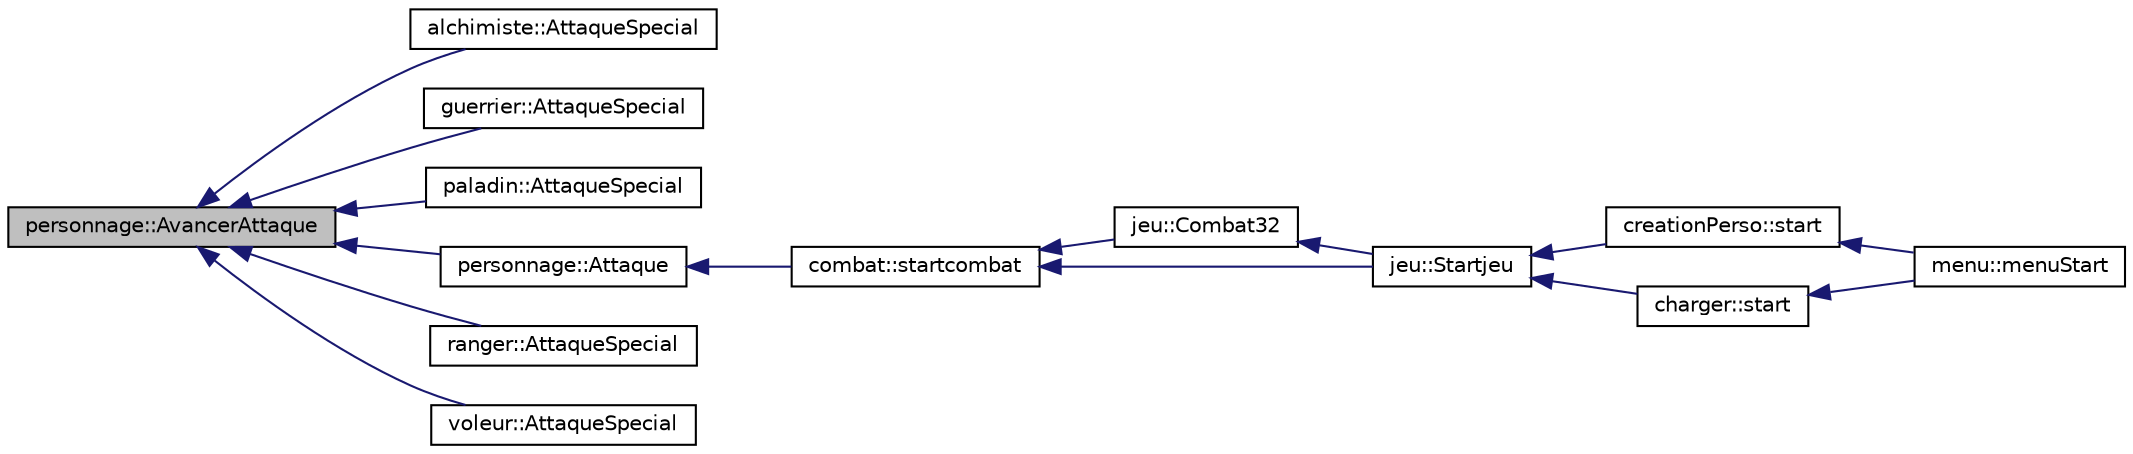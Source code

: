 digraph "personnage::AvancerAttaque"
{
  edge [fontname="Helvetica",fontsize="10",labelfontname="Helvetica",labelfontsize="10"];
  node [fontname="Helvetica",fontsize="10",shape=record];
  rankdir="LR";
  Node29 [label="personnage::AvancerAttaque",height=0.2,width=0.4,color="black", fillcolor="grey75", style="filled", fontcolor="black"];
  Node29 -> Node30 [dir="back",color="midnightblue",fontsize="10",style="solid"];
  Node30 [label="alchimiste::AttaqueSpecial",height=0.2,width=0.4,color="black", fillcolor="white", style="filled",URL="$classalchimiste.html#a2dc3e30d4b4c9847da55587b39aaf233",tooltip="lance l&#39;attaque Bombe avec les brulure possible "];
  Node29 -> Node31 [dir="back",color="midnightblue",fontsize="10",style="solid"];
  Node31 [label="guerrier::AttaqueSpecial",height=0.2,width=0.4,color="black", fillcolor="white", style="filled",URL="$classguerrier.html#a45be17451300545249a90304dcd87fdc",tooltip="lance l&#39;attaque saignement "];
  Node29 -> Node32 [dir="back",color="midnightblue",fontsize="10",style="solid"];
  Node32 [label="paladin::AttaqueSpecial",height=0.2,width=0.4,color="black", fillcolor="white", style="filled",URL="$classpaladin.html#aae8d62c6e7c30ad1d4fbc9f147161d74",tooltip="lance l&#39;attaque Justice "];
  Node29 -> Node33 [dir="back",color="midnightblue",fontsize="10",style="solid"];
  Node33 [label="personnage::Attaque",height=0.2,width=0.4,color="black", fillcolor="white", style="filled",URL="$classpersonnage.html#a5bb28bbee50818b9ee18276c9f64be65",tooltip="calcul si le personnage arrive a toucher ou non son adversaire "];
  Node33 -> Node34 [dir="back",color="midnightblue",fontsize="10",style="solid"];
  Node34 [label="combat::startcombat",height=0.2,width=0.4,color="black", fillcolor="white", style="filled",URL="$classcombat.html#a0d35d19c972a74a3ba97192ab10d2df1",tooltip="enchaine les tours de combat jusqu&#39;a la mort d&#39;un des participant "];
  Node34 -> Node35 [dir="back",color="midnightblue",fontsize="10",style="solid"];
  Node35 [label="jeu::Combat32",height=0.2,width=0.4,color="black", fillcolor="white", style="filled",URL="$classjeu.html#a63596fcd7c1a89fa40d5f5d89a159828",tooltip="lance une fenetre de combat et un thread d&#39;un objet combat "];
  Node35 -> Node36 [dir="back",color="midnightblue",fontsize="10",style="solid"];
  Node36 [label="jeu::Startjeu",height=0.2,width=0.4,color="black", fillcolor="white", style="filled",URL="$classjeu.html#aeb59c51913d23e2f449ad04f0de2072b",tooltip="lance la fentre principal de jeu "];
  Node36 -> Node37 [dir="back",color="midnightblue",fontsize="10",style="solid"];
  Node37 [label="creationPerso::start",height=0.2,width=0.4,color="black", fillcolor="white", style="filled",URL="$classcreation_perso.html#abb820eec1f9ab02fb303926d50751f46",tooltip="lance le questionnaire "];
  Node37 -> Node38 [dir="back",color="midnightblue",fontsize="10",style="solid"];
  Node38 [label="menu::menuStart",height=0.2,width=0.4,color="black", fillcolor="white", style="filled",URL="$classmenu.html#a0f6aa4e91d4c67fdb426e9d44d9ed177",tooltip="lance le menu "];
  Node36 -> Node39 [dir="back",color="midnightblue",fontsize="10",style="solid"];
  Node39 [label="charger::start",height=0.2,width=0.4,color="black", fillcolor="white", style="filled",URL="$classcharger.html#a8e98fa0fa752226f1bf578b5d01a6319",tooltip="creer une fenetre et affiche les 3 sauvegardes "];
  Node39 -> Node38 [dir="back",color="midnightblue",fontsize="10",style="solid"];
  Node34 -> Node36 [dir="back",color="midnightblue",fontsize="10",style="solid"];
  Node29 -> Node40 [dir="back",color="midnightblue",fontsize="10",style="solid"];
  Node40 [label="ranger::AttaqueSpecial",height=0.2,width=0.4,color="black", fillcolor="white", style="filled",URL="$classranger.html#ab460e3ff6701998d748fa9cbdb2fdf16",tooltip="lance l&#39;attaque headshot "];
  Node29 -> Node41 [dir="back",color="midnightblue",fontsize="10",style="solid"];
  Node41 [label="voleur::AttaqueSpecial",height=0.2,width=0.4,color="black", fillcolor="white", style="filled",URL="$classvoleur.html#a3c35701899c8774ce1ae9998983a37b4",tooltip="lance l&#39;attaque feinte-backstab "];
}
